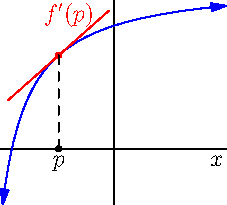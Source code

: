 import graph;
size(4cm);

real f(real x) {return 3-2/(x+2.5);}
graph.xaxis("$x$");
graph.yaxis();
draw(graph(f,-2,2,operator ..), blue, Arrows);

real p = -1;
real h = 1000 * (f(p+0.001)-f(p));
real r = 0.9;
draw( (p+r,f(p)+r*h)--(p-r,f(p)-r*h), red);
dot( (p, f(p)), red );
draw( (p, f(p))--(p,0), dashed);
dot("$p$", (p, 0), dir(-90));
label("$f'(p)$", (p+r/2, f(p) + h*r/2), dir(115), red);
